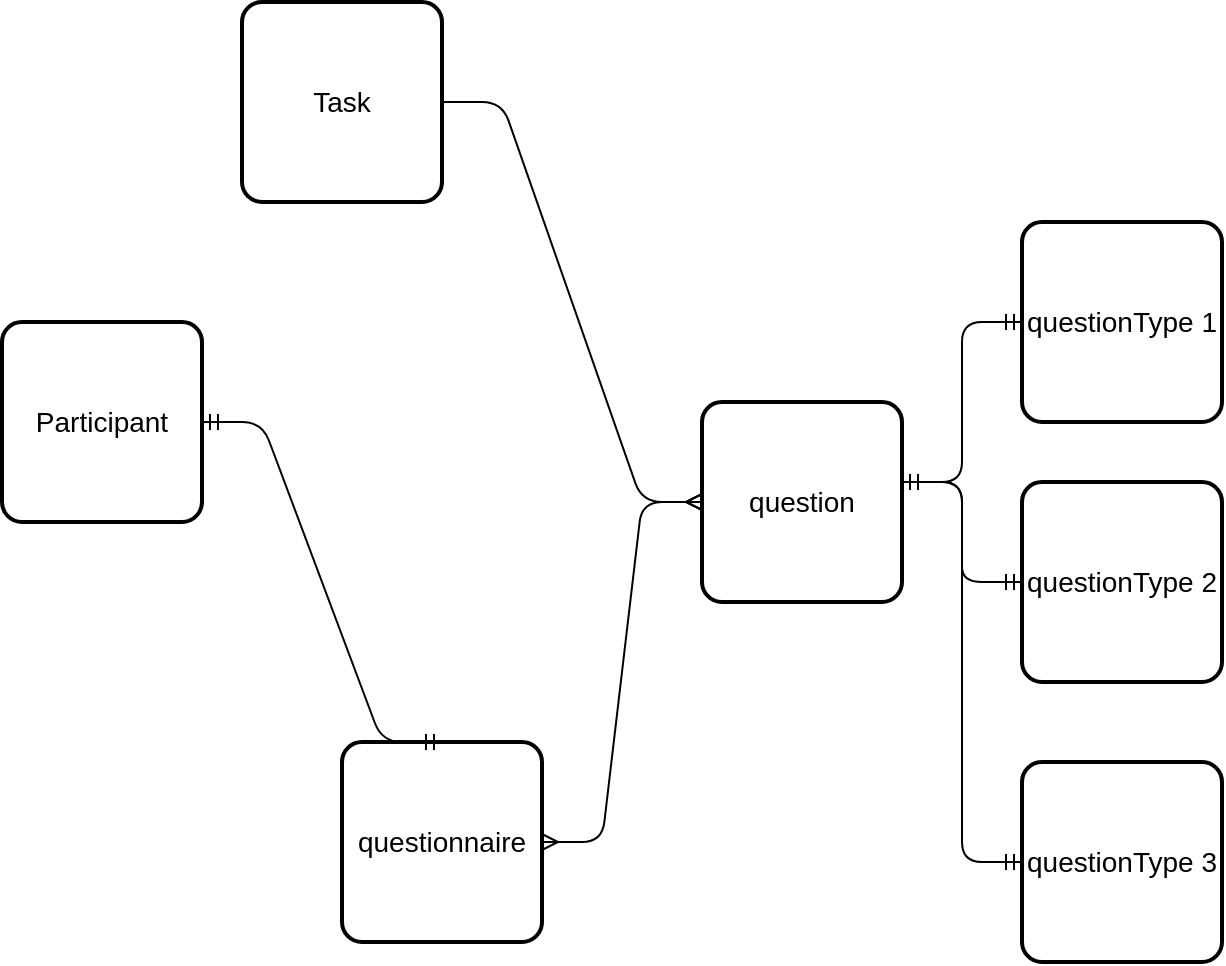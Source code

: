 <mxfile version="12.1.2" type="device" pages="1"><diagram id="qS90Hi9PXhZ96mogwyuj" name="Page-1"><mxGraphModel dx="1408" dy="1949" grid="1" gridSize="10" guides="1" tooltips="1" connect="1" arrows="1" fold="1" page="1" pageScale="1" pageWidth="827" pageHeight="1169" math="0" shadow="0"><root><mxCell id="0"/><mxCell id="1" parent="0"/><mxCell id="a3yVKdXiivy8ru2cGdHq-1" value="Participant&lt;br&gt;" style="strokeWidth=2;rounded=1;arcSize=10;whiteSpace=wrap;html=1;align=center;fontSize=14;" vertex="1" parent="1"><mxGeometry x="80" y="100" width="100" height="100" as="geometry"/></mxCell><mxCell id="a3yVKdXiivy8ru2cGdHq-2" value="questionnaire&lt;br&gt;" style="strokeWidth=2;rounded=1;arcSize=10;whiteSpace=wrap;html=1;align=center;fontSize=14;" vertex="1" parent="1"><mxGeometry x="250" y="310" width="100" height="100" as="geometry"/></mxCell><mxCell id="a3yVKdXiivy8ru2cGdHq-3" value="question" style="strokeWidth=2;rounded=1;arcSize=10;whiteSpace=wrap;html=1;align=center;fontSize=14;" vertex="1" parent="1"><mxGeometry x="430" y="140" width="100" height="100" as="geometry"/></mxCell><mxCell id="a3yVKdXiivy8ru2cGdHq-8" value="" style="edgeStyle=entityRelationEdgeStyle;fontSize=12;html=1;endArrow=ERmandOne;startArrow=ERmandOne;entryX=0.5;entryY=0;entryDx=0;entryDy=0;" edge="1" parent="1" source="a3yVKdXiivy8ru2cGdHq-1" target="a3yVKdXiivy8ru2cGdHq-2"><mxGeometry width="100" height="100" relative="1" as="geometry"><mxPoint x="120" y="530" as="sourcePoint"/><mxPoint x="220" y="430" as="targetPoint"/></mxGeometry></mxCell><mxCell id="a3yVKdXiivy8ru2cGdHq-10" value="" style="edgeStyle=entityRelationEdgeStyle;fontSize=12;html=1;endArrow=ERmany;startArrow=ERmany;" edge="1" parent="1" target="a3yVKdXiivy8ru2cGdHq-3"><mxGeometry width="100" height="100" relative="1" as="geometry"><mxPoint x="350" y="360" as="sourcePoint"/><mxPoint x="450" y="260" as="targetPoint"/></mxGeometry></mxCell><mxCell id="a3yVKdXiivy8ru2cGdHq-11" value="questionType 1" style="strokeWidth=2;rounded=1;arcSize=10;whiteSpace=wrap;html=1;align=center;fontSize=14;" vertex="1" parent="1"><mxGeometry x="590" y="50" width="100" height="100" as="geometry"/></mxCell><mxCell id="a3yVKdXiivy8ru2cGdHq-12" value="questionType 2" style="strokeWidth=2;rounded=1;arcSize=10;whiteSpace=wrap;html=1;align=center;fontSize=14;" vertex="1" parent="1"><mxGeometry x="590" y="180" width="100" height="100" as="geometry"/></mxCell><mxCell id="a3yVKdXiivy8ru2cGdHq-13" value="questionType 3&lt;br&gt;" style="strokeWidth=2;rounded=1;arcSize=10;whiteSpace=wrap;html=1;align=center;fontSize=14;" vertex="1" parent="1"><mxGeometry x="590" y="320" width="100" height="100" as="geometry"/></mxCell><mxCell id="a3yVKdXiivy8ru2cGdHq-14" value="" style="edgeStyle=entityRelationEdgeStyle;fontSize=12;html=1;endArrow=ERmandOne;startArrow=ERmandOne;entryX=0;entryY=0.5;entryDx=0;entryDy=0;" edge="1" parent="1" target="a3yVKdXiivy8ru2cGdHq-11"><mxGeometry width="100" height="100" relative="1" as="geometry"><mxPoint x="530" y="180" as="sourcePoint"/><mxPoint x="630" y="80" as="targetPoint"/></mxGeometry></mxCell><mxCell id="a3yVKdXiivy8ru2cGdHq-15" value="" style="edgeStyle=entityRelationEdgeStyle;fontSize=12;html=1;endArrow=ERmandOne;startArrow=ERmandOne;" edge="1" parent="1" target="a3yVKdXiivy8ru2cGdHq-12"><mxGeometry width="100" height="100" relative="1" as="geometry"><mxPoint x="530" y="180" as="sourcePoint"/><mxPoint x="590" y="100" as="targetPoint"/></mxGeometry></mxCell><mxCell id="a3yVKdXiivy8ru2cGdHq-16" value="" style="edgeStyle=entityRelationEdgeStyle;fontSize=12;html=1;endArrow=ERmandOne;startArrow=ERmandOne;entryX=0;entryY=0.5;entryDx=0;entryDy=0;" edge="1" parent="1" target="a3yVKdXiivy8ru2cGdHq-13"><mxGeometry width="100" height="100" relative="1" as="geometry"><mxPoint x="530" y="180" as="sourcePoint"/><mxPoint x="590" y="230" as="targetPoint"/></mxGeometry></mxCell><mxCell id="a3yVKdXiivy8ru2cGdHq-17" value="Task" style="strokeWidth=2;rounded=1;arcSize=10;whiteSpace=wrap;html=1;align=center;fontSize=14;" vertex="1" parent="1"><mxGeometry x="200" y="-60" width="100" height="100" as="geometry"/></mxCell><mxCell id="a3yVKdXiivy8ru2cGdHq-25" value="" style="edgeStyle=entityRelationEdgeStyle;fontSize=12;html=1;endArrow=ERmany;" edge="1" parent="1" source="a3yVKdXiivy8ru2cGdHq-17"><mxGeometry width="100" height="100" relative="1" as="geometry"><mxPoint x="40" y="290" as="sourcePoint"/><mxPoint x="430" y="190" as="targetPoint"/></mxGeometry></mxCell></root></mxGraphModel></diagram></mxfile>